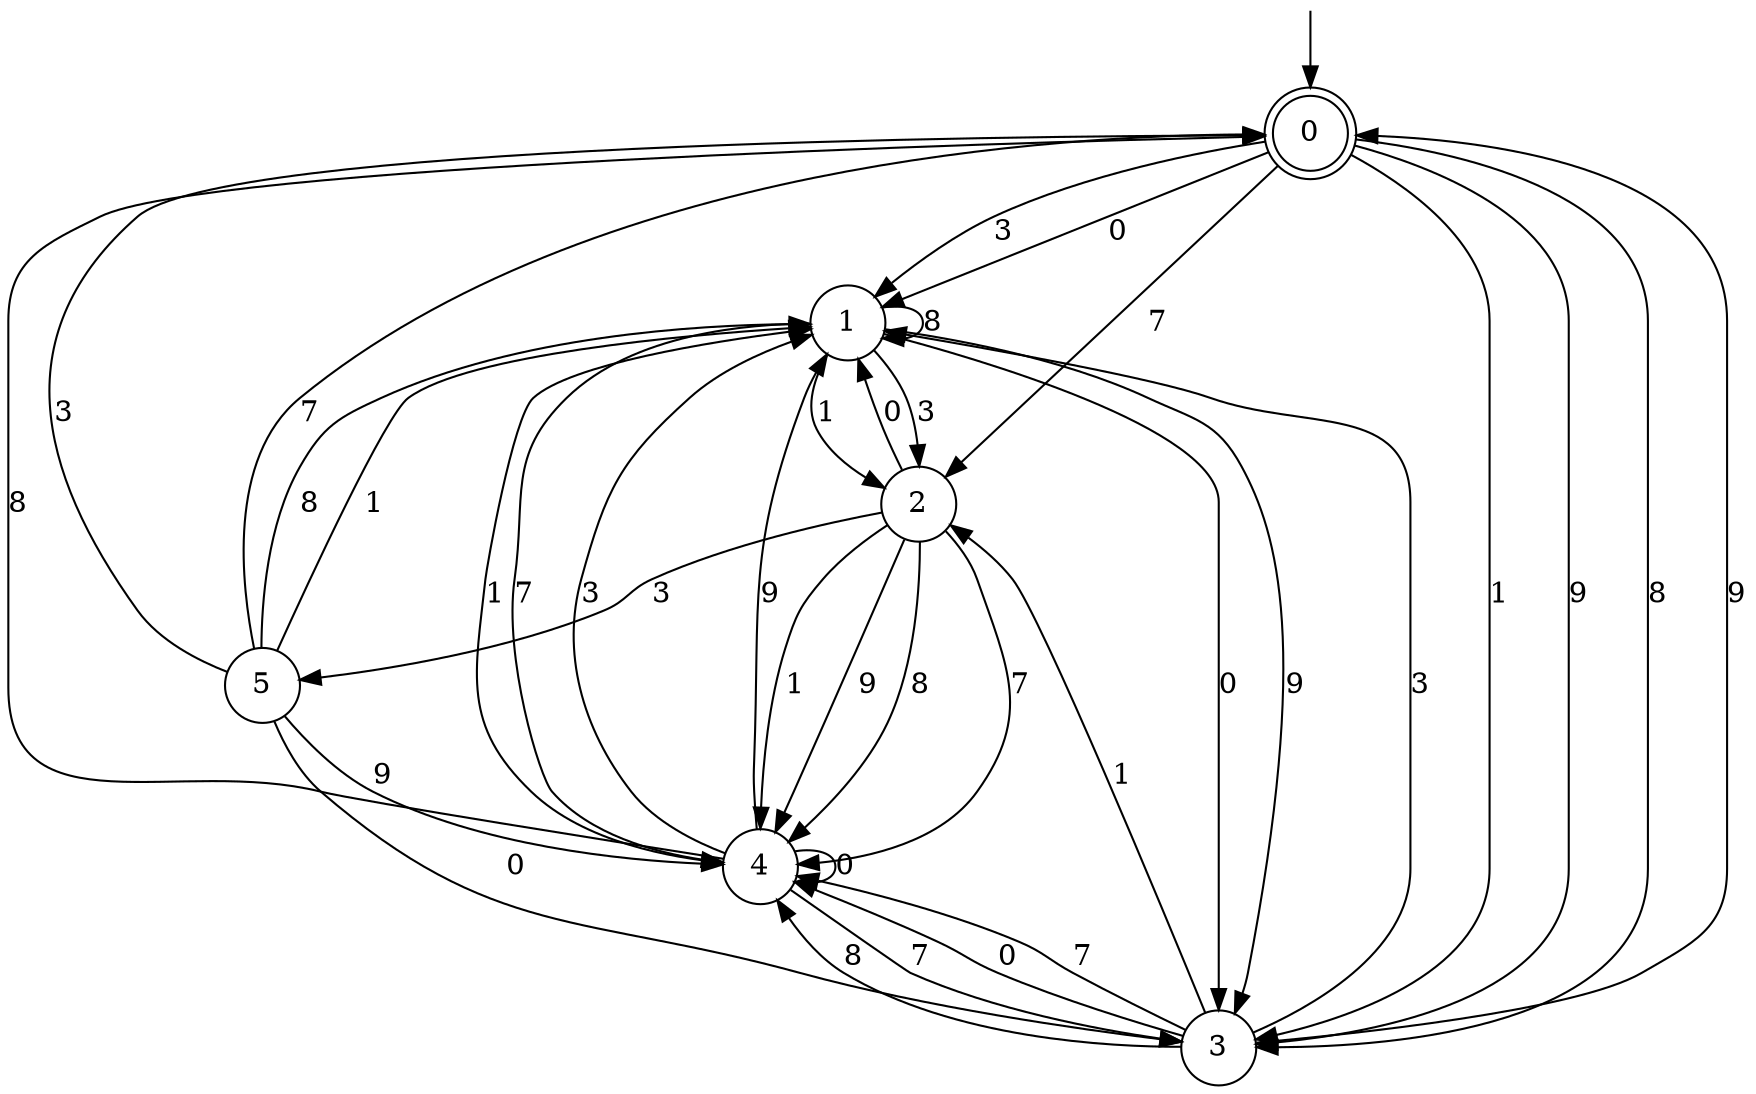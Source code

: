 digraph g {

	s0 [shape="doublecircle" label="0"];
	s1 [shape="circle" label="1"];
	s2 [shape="circle" label="2"];
	s3 [shape="circle" label="3"];
	s4 [shape="circle" label="4"];
	s5 [shape="circle" label="5"];
	s0 -> s1 [label="3"];
	s0 -> s1 [label="0"];
	s0 -> s2 [label="7"];
	s0 -> s3 [label="1"];
	s0 -> s3 [label="9"];
	s0 -> s3 [label="8"];
	s1 -> s2 [label="3"];
	s1 -> s3 [label="0"];
	s1 -> s4 [label="7"];
	s1 -> s2 [label="1"];
	s1 -> s3 [label="9"];
	s1 -> s1 [label="8"];
	s2 -> s5 [label="3"];
	s2 -> s1 [label="0"];
	s2 -> s4 [label="7"];
	s2 -> s4 [label="1"];
	s2 -> s4 [label="9"];
	s2 -> s4 [label="8"];
	s3 -> s1 [label="3"];
	s3 -> s4 [label="0"];
	s3 -> s4 [label="7"];
	s3 -> s2 [label="1"];
	s3 -> s0 [label="9"];
	s3 -> s4 [label="8"];
	s4 -> s1 [label="3"];
	s4 -> s4 [label="0"];
	s4 -> s3 [label="7"];
	s4 -> s1 [label="1"];
	s4 -> s1 [label="9"];
	s4 -> s0 [label="8"];
	s5 -> s0 [label="3"];
	s5 -> s3 [label="0"];
	s5 -> s0 [label="7"];
	s5 -> s1 [label="1"];
	s5 -> s4 [label="9"];
	s5 -> s1 [label="8"];

__start0 [label="" shape="none" width="0" height="0"];
__start0 -> s0;

}
